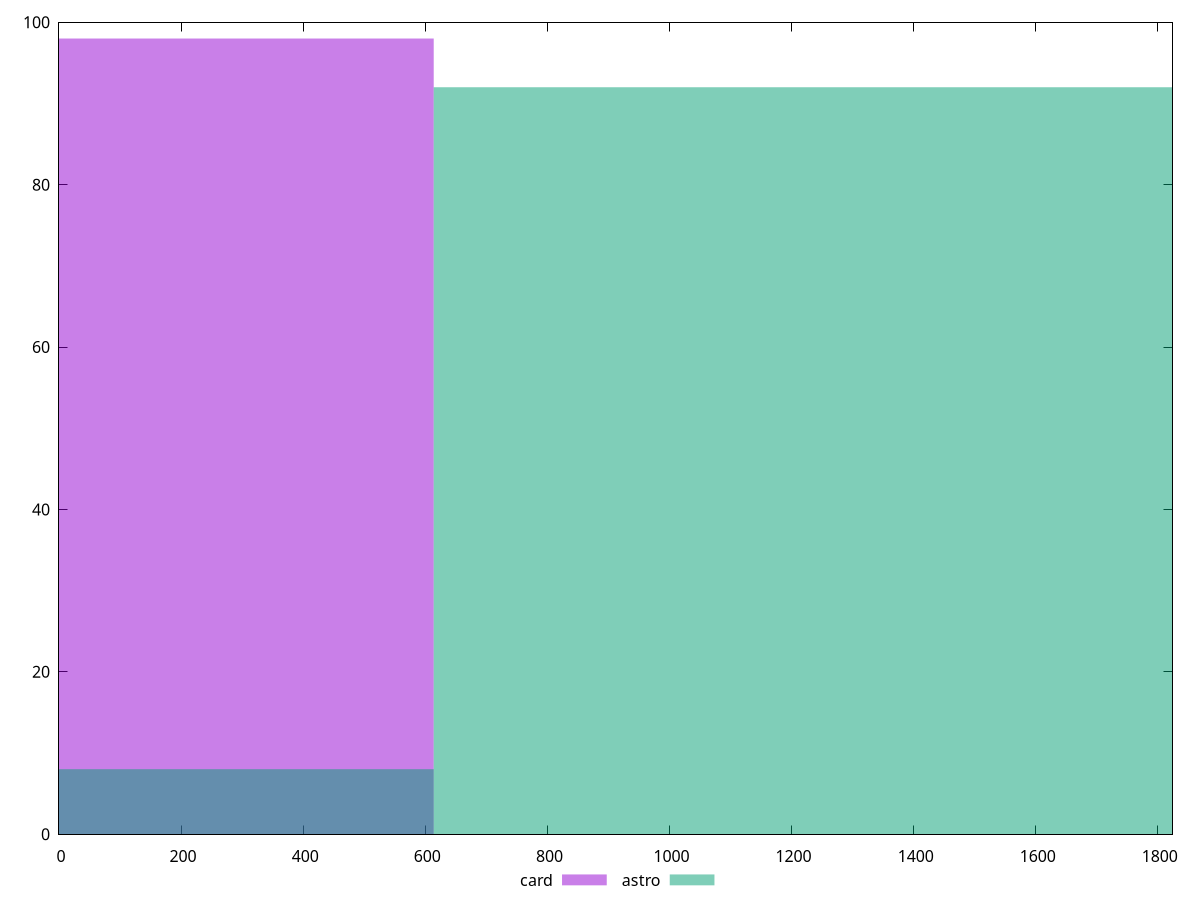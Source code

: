 reset

$card <<EOF
0 98
EOF

$astro <<EOF
1227.6321668757814 92
0 8
EOF

set key outside below
set boxwidth 1227.6321668757814
set xrange [0:1824]
set yrange [0:100]
set trange [0:100]
set style fill transparent solid 0.5 noborder
set terminal svg size 640, 500 enhanced background rgb 'white'
set output "report/report_00029_2021-02-24T13-36-40.390Z/render-blocking-resources/comparison/histogram/2_vs_3.svg"

plot $card title "card" with boxes, \
     $astro title "astro" with boxes

reset
